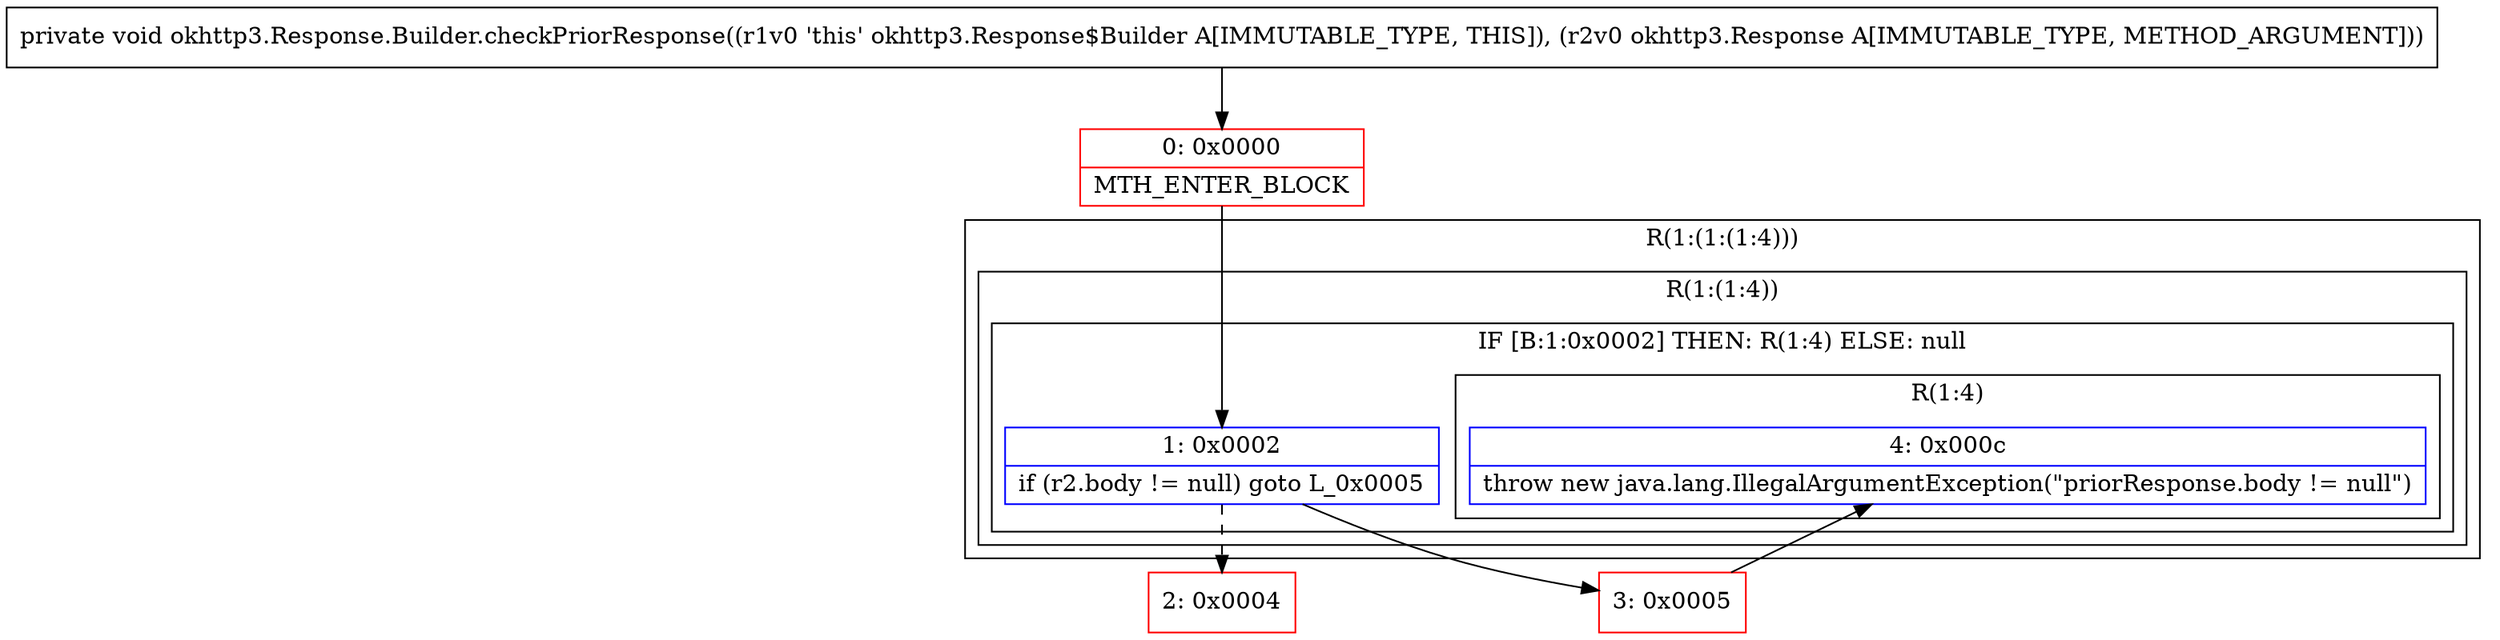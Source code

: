 digraph "CFG forokhttp3.Response.Builder.checkPriorResponse(Lokhttp3\/Response;)V" {
subgraph cluster_Region_1130042476 {
label = "R(1:(1:(1:4)))";
node [shape=record,color=blue];
subgraph cluster_Region_1770586290 {
label = "R(1:(1:4))";
node [shape=record,color=blue];
subgraph cluster_IfRegion_1399264110 {
label = "IF [B:1:0x0002] THEN: R(1:4) ELSE: null";
node [shape=record,color=blue];
Node_1 [shape=record,label="{1\:\ 0x0002|if (r2.body != null) goto L_0x0005\l}"];
subgraph cluster_Region_475732896 {
label = "R(1:4)";
node [shape=record,color=blue];
Node_4 [shape=record,label="{4\:\ 0x000c|throw new java.lang.IllegalArgumentException(\"priorResponse.body != null\")\l}"];
}
}
}
}
Node_0 [shape=record,color=red,label="{0\:\ 0x0000|MTH_ENTER_BLOCK\l}"];
Node_2 [shape=record,color=red,label="{2\:\ 0x0004}"];
Node_3 [shape=record,color=red,label="{3\:\ 0x0005}"];
MethodNode[shape=record,label="{private void okhttp3.Response.Builder.checkPriorResponse((r1v0 'this' okhttp3.Response$Builder A[IMMUTABLE_TYPE, THIS]), (r2v0 okhttp3.Response A[IMMUTABLE_TYPE, METHOD_ARGUMENT])) }"];
MethodNode -> Node_0;
Node_1 -> Node_2[style=dashed];
Node_1 -> Node_3;
Node_0 -> Node_1;
Node_3 -> Node_4;
}

